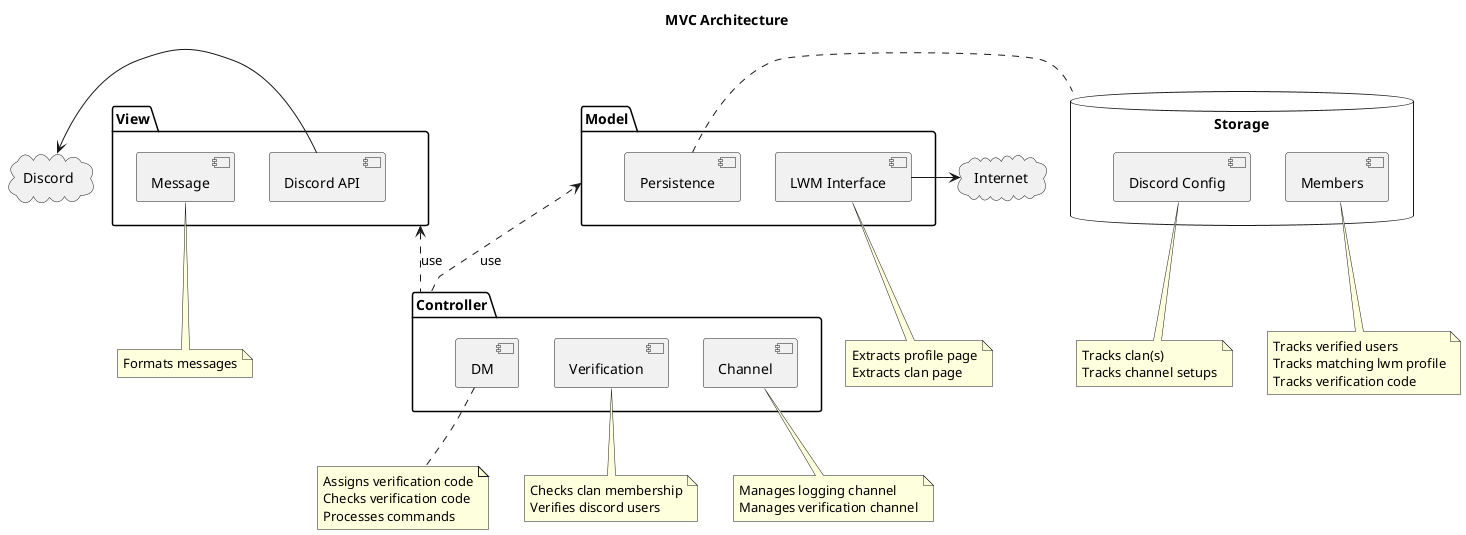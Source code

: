 @startuml


skinparam componentStyle uml2

title MVC Architecture

cloud "Discord" as discord {

}

cloud "Internet" as internet {

}

database "Storage" as storage {
    component "Discord Config" as storage_discord_config
    component "Members" as storage_members
}
note bottom of storage_members
    Tracks verified users
    Tracks matching lwm profile
    Tracks verification code
end note
note bottom of storage_discord_config
    Tracks clan(s)
    Tracks channel setups
end note


package "View" as view {
    component "Discord API" as api_discord
    component "Message" as view_message
}
note bottom of view_message
    Formats messages
end note


package "Model" as model {
    component "LWM Interface" as interface_lwm
    component "Persistence" as model_persistence
}
note bottom of interface_lwm
    Extracts profile page
    Extracts clan page
end note


package "Controller" as controller {
    component "DM" as controller_dm
    component "Verification" as controller_verification
    component "Channel" as controller_channel
}
note bottom of controller_verification
    Checks clan membership
    Verifies discord users
end note
note bottom of controller_dm
    Assigns verification code
    Checks verification code
    Processes commands
end note
note bottom of controller_channel
    Manages logging channel
    Manages verification channel
end note


api_discord -left-> discord
interface_lwm -right-> internet
model_persistence .right. storage

controller .up.> view: use
controller .up.> model: use


@enduml
